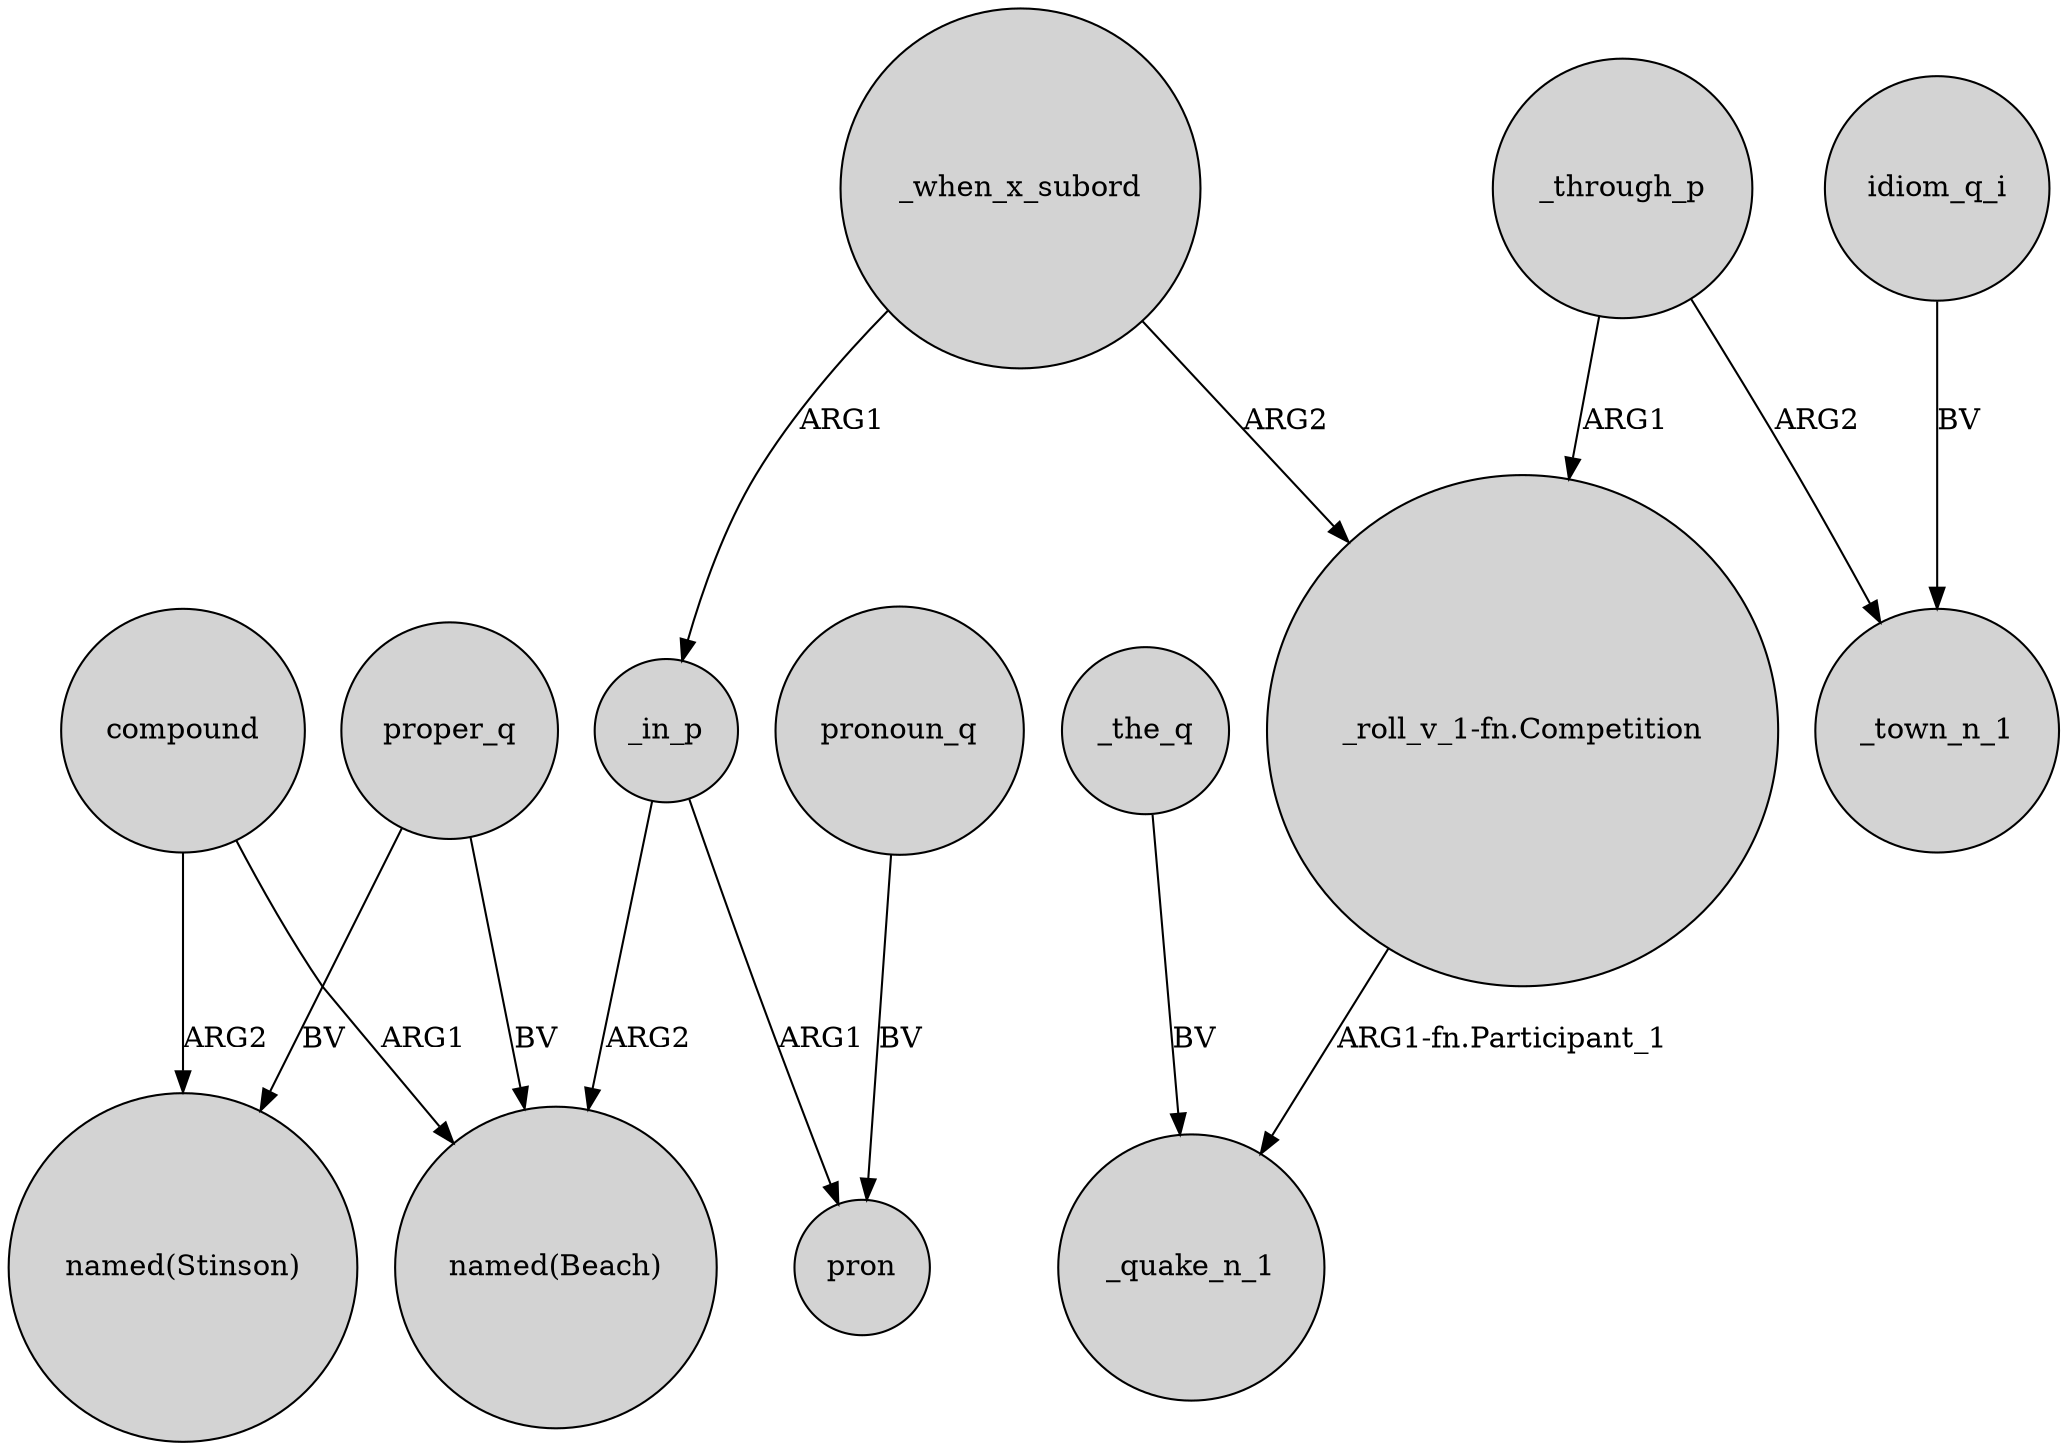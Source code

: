 digraph {
	node [shape=circle style=filled]
	compound -> "named(Beach)" [label=ARG1]
	"_roll_v_1-fn.Competition" -> _quake_n_1 [label="ARG1-fn.Participant_1"]
	compound -> "named(Stinson)" [label=ARG2]
	proper_q -> "named(Stinson)" [label=BV]
	idiom_q_i -> _town_n_1 [label=BV]
	_in_p -> "named(Beach)" [label=ARG2]
	_through_p -> "_roll_v_1-fn.Competition" [label=ARG1]
	_through_p -> _town_n_1 [label=ARG2]
	_when_x_subord -> "_roll_v_1-fn.Competition" [label=ARG2]
	proper_q -> "named(Beach)" [label=BV]
	pronoun_q -> pron [label=BV]
	_in_p -> pron [label=ARG1]
	_the_q -> _quake_n_1 [label=BV]
	_when_x_subord -> _in_p [label=ARG1]
}
